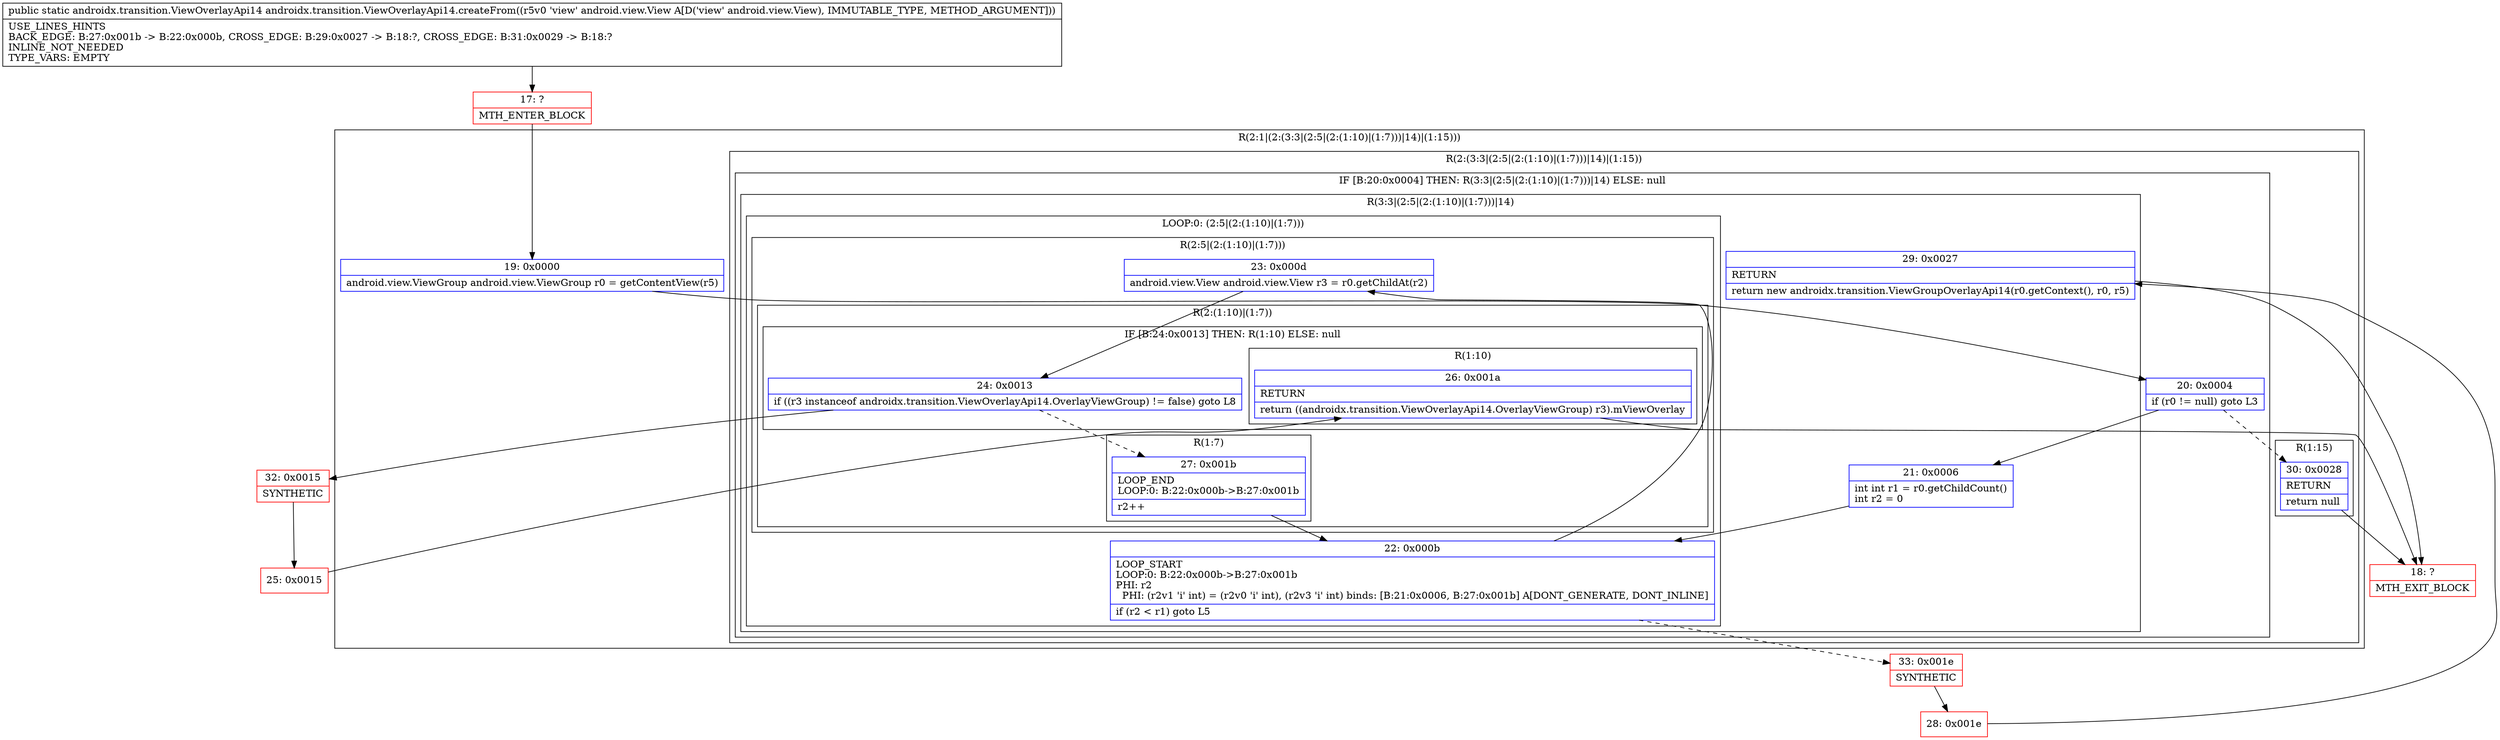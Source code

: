digraph "CFG forandroidx.transition.ViewOverlayApi14.createFrom(Landroid\/view\/View;)Landroidx\/transition\/ViewOverlayApi14;" {
subgraph cluster_Region_505316967 {
label = "R(2:1|(2:(3:3|(2:5|(2:(1:10)|(1:7)))|14)|(1:15)))";
node [shape=record,color=blue];
Node_19 [shape=record,label="{19\:\ 0x0000|android.view.ViewGroup android.view.ViewGroup r0 = getContentView(r5)\l}"];
subgraph cluster_Region_1610174410 {
label = "R(2:(3:3|(2:5|(2:(1:10)|(1:7)))|14)|(1:15))";
node [shape=record,color=blue];
subgraph cluster_IfRegion_285232881 {
label = "IF [B:20:0x0004] THEN: R(3:3|(2:5|(2:(1:10)|(1:7)))|14) ELSE: null";
node [shape=record,color=blue];
Node_20 [shape=record,label="{20\:\ 0x0004|if (r0 != null) goto L3\l}"];
subgraph cluster_Region_909210336 {
label = "R(3:3|(2:5|(2:(1:10)|(1:7)))|14)";
node [shape=record,color=blue];
Node_21 [shape=record,label="{21\:\ 0x0006|int int r1 = r0.getChildCount()\lint r2 = 0\l}"];
subgraph cluster_LoopRegion_1191763293 {
label = "LOOP:0: (2:5|(2:(1:10)|(1:7)))";
node [shape=record,color=blue];
Node_22 [shape=record,label="{22\:\ 0x000b|LOOP_START\lLOOP:0: B:22:0x000b\-\>B:27:0x001b\lPHI: r2 \l  PHI: (r2v1 'i' int) = (r2v0 'i' int), (r2v3 'i' int) binds: [B:21:0x0006, B:27:0x001b] A[DONT_GENERATE, DONT_INLINE]\l|if (r2 \< r1) goto L5\l}"];
subgraph cluster_Region_768559933 {
label = "R(2:5|(2:(1:10)|(1:7)))";
node [shape=record,color=blue];
Node_23 [shape=record,label="{23\:\ 0x000d|android.view.View android.view.View r3 = r0.getChildAt(r2)\l}"];
subgraph cluster_Region_222867363 {
label = "R(2:(1:10)|(1:7))";
node [shape=record,color=blue];
subgraph cluster_IfRegion_1769454228 {
label = "IF [B:24:0x0013] THEN: R(1:10) ELSE: null";
node [shape=record,color=blue];
Node_24 [shape=record,label="{24\:\ 0x0013|if ((r3 instanceof androidx.transition.ViewOverlayApi14.OverlayViewGroup) != false) goto L8\l}"];
subgraph cluster_Region_1052148260 {
label = "R(1:10)";
node [shape=record,color=blue];
Node_26 [shape=record,label="{26\:\ 0x001a|RETURN\l|return ((androidx.transition.ViewOverlayApi14.OverlayViewGroup) r3).mViewOverlay\l}"];
}
}
subgraph cluster_Region_1416393867 {
label = "R(1:7)";
node [shape=record,color=blue];
Node_27 [shape=record,label="{27\:\ 0x001b|LOOP_END\lLOOP:0: B:22:0x000b\-\>B:27:0x001b\l|r2++\l}"];
}
}
}
}
Node_29 [shape=record,label="{29\:\ 0x0027|RETURN\l|return new androidx.transition.ViewGroupOverlayApi14(r0.getContext(), r0, r5)\l}"];
}
}
subgraph cluster_Region_1358222469 {
label = "R(1:15)";
node [shape=record,color=blue];
Node_30 [shape=record,label="{30\:\ 0x0028|RETURN\l|return null\l}"];
}
}
}
Node_17 [shape=record,color=red,label="{17\:\ ?|MTH_ENTER_BLOCK\l}"];
Node_32 [shape=record,color=red,label="{32\:\ 0x0015|SYNTHETIC\l}"];
Node_25 [shape=record,color=red,label="{25\:\ 0x0015}"];
Node_18 [shape=record,color=red,label="{18\:\ ?|MTH_EXIT_BLOCK\l}"];
Node_33 [shape=record,color=red,label="{33\:\ 0x001e|SYNTHETIC\l}"];
Node_28 [shape=record,color=red,label="{28\:\ 0x001e}"];
MethodNode[shape=record,label="{public static androidx.transition.ViewOverlayApi14 androidx.transition.ViewOverlayApi14.createFrom((r5v0 'view' android.view.View A[D('view' android.view.View), IMMUTABLE_TYPE, METHOD_ARGUMENT]))  | USE_LINES_HINTS\lBACK_EDGE: B:27:0x001b \-\> B:22:0x000b, CROSS_EDGE: B:29:0x0027 \-\> B:18:?, CROSS_EDGE: B:31:0x0029 \-\> B:18:?\lINLINE_NOT_NEEDED\lTYPE_VARS: EMPTY\l}"];
MethodNode -> Node_17;Node_19 -> Node_20;
Node_20 -> Node_21;
Node_20 -> Node_30[style=dashed];
Node_21 -> Node_22;
Node_22 -> Node_23;
Node_22 -> Node_33[style=dashed];
Node_23 -> Node_24;
Node_24 -> Node_27[style=dashed];
Node_24 -> Node_32;
Node_26 -> Node_18;
Node_27 -> Node_22;
Node_29 -> Node_18;
Node_30 -> Node_18;
Node_17 -> Node_19;
Node_32 -> Node_25;
Node_25 -> Node_26;
Node_33 -> Node_28;
Node_28 -> Node_29;
}

